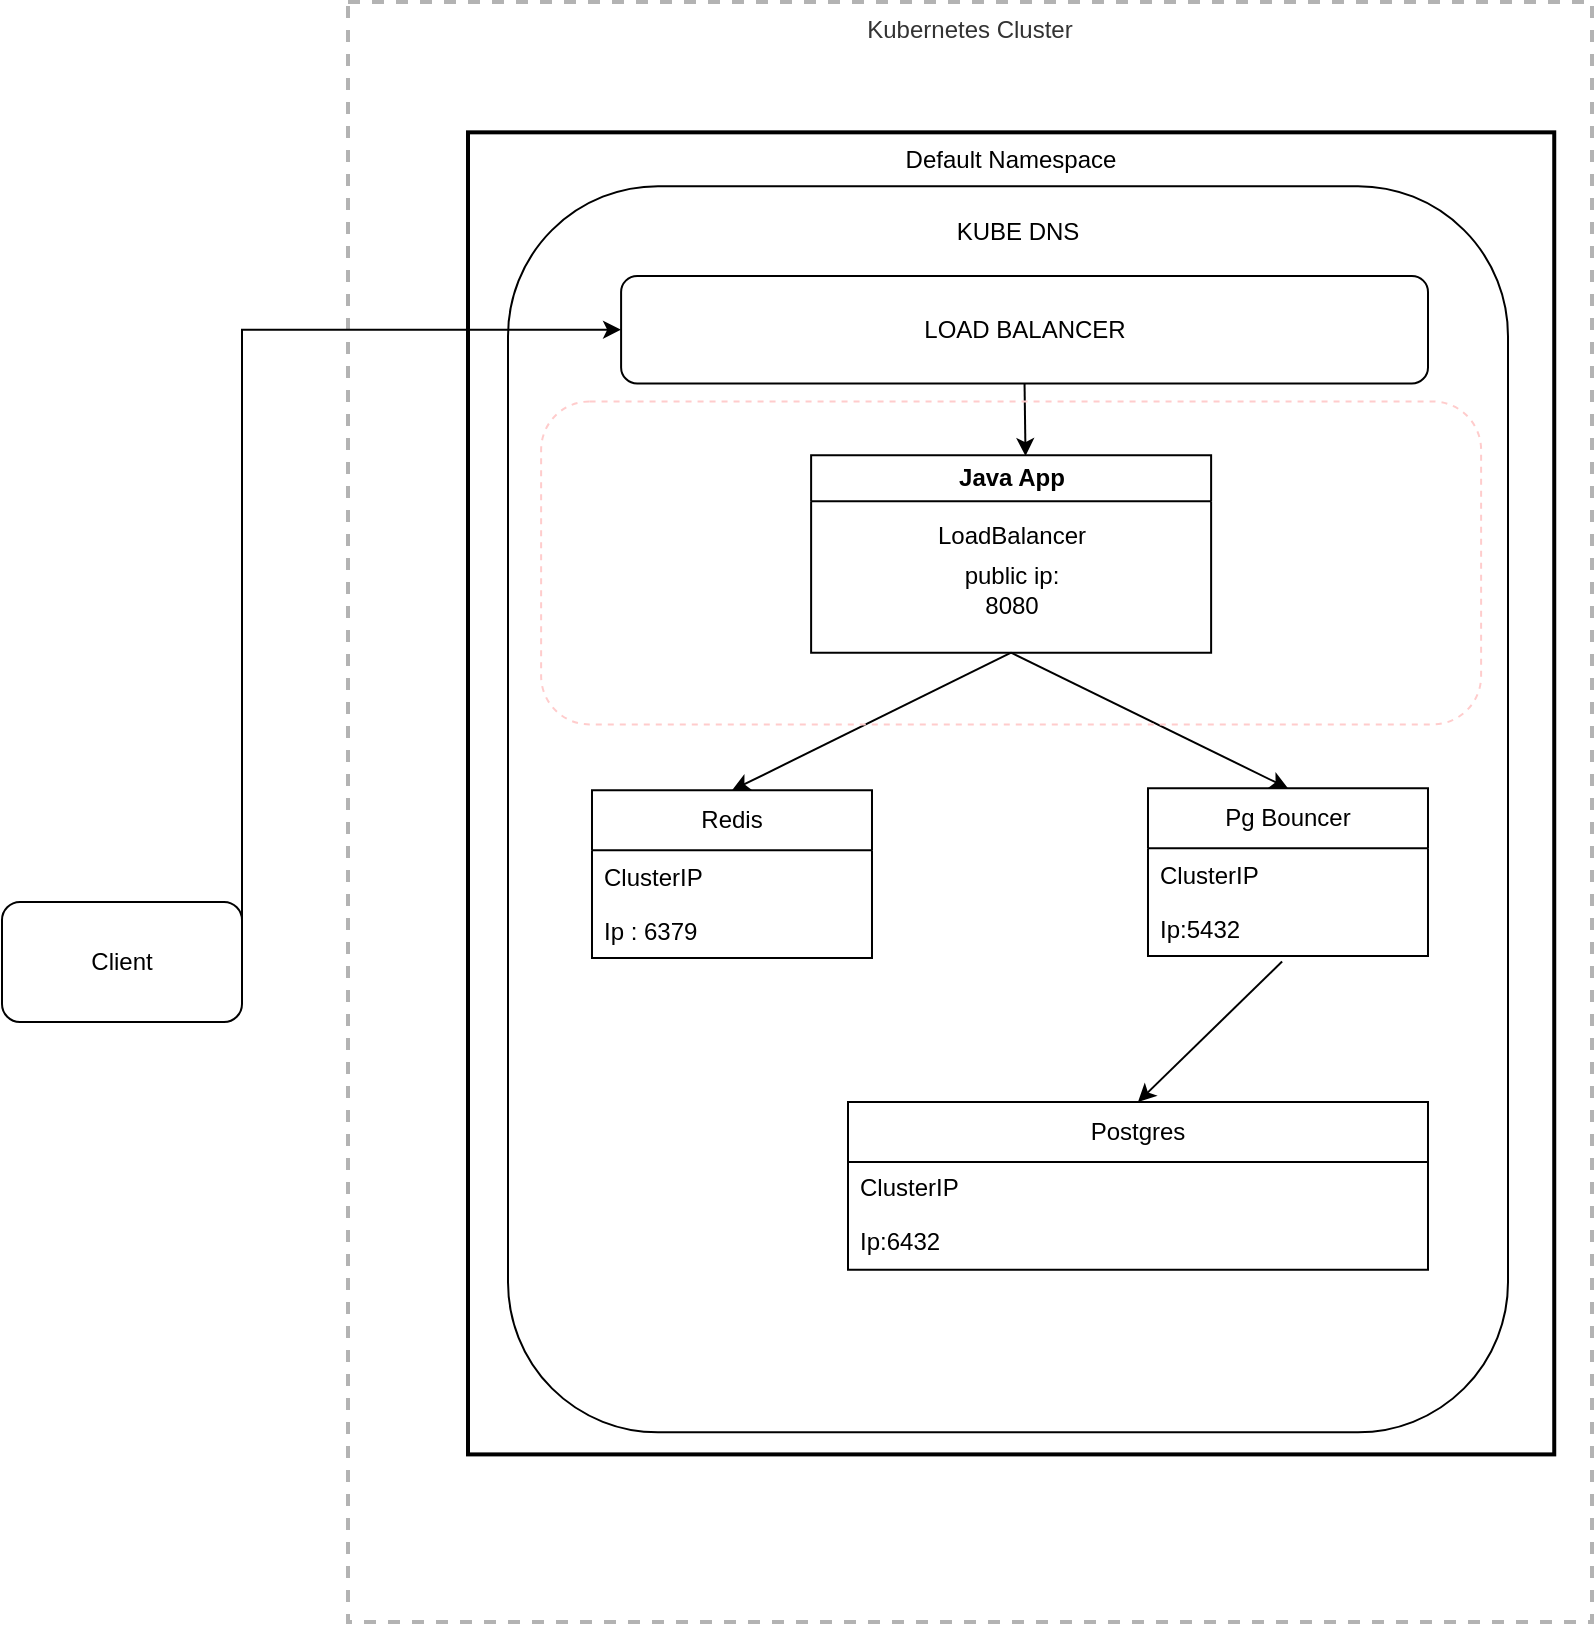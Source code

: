 <mxfile version="24.8.3">
  <diagram name="Page-1" id="35DsDOo8TJDjqIu3eQMQ">
    <mxGraphModel dx="1204" dy="772" grid="1" gridSize="10" guides="1" tooltips="1" connect="1" arrows="1" fold="1" page="1" pageScale="1" pageWidth="850" pageHeight="1100" math="0" shadow="0">
      <root>
        <mxCell id="0" />
        <mxCell id="1" parent="0" />
        <mxCell id="2" value="Kubernetes Cluster" style="whiteSpace=wrap;strokeWidth=2;verticalAlign=top;fillColor=none;dashed=1;fontColor=#333333;strokeColor=#B3B3B3;" parent="1" vertex="1">
          <mxGeometry x="193" y="70" width="622" height="810" as="geometry" />
        </mxCell>
        <mxCell id="3" value="Default Namespace" style="whiteSpace=wrap;strokeWidth=2;verticalAlign=top;" parent="2" vertex="1">
          <mxGeometry x="60" y="65.172" width="543.12" height="661.034" as="geometry" />
        </mxCell>
        <mxCell id="-cJ8gLcAglBvLV8tenTY-74" value="" style="rounded=1;whiteSpace=wrap;html=1;fillColor=none;strokeColor=#A9C4EB;dashed=1;" vertex="1" parent="3">
          <mxGeometry x="40.0" y="314.022" width="466.557" height="287.08" as="geometry" />
        </mxCell>
        <mxCell id="-cJ8gLcAglBvLV8tenTY-28" value="" style="rounded=1;whiteSpace=wrap;html=1;" vertex="1" parent="3">
          <mxGeometry x="20" y="26.91" width="500" height="623.09" as="geometry" />
        </mxCell>
        <mxCell id="-cJ8gLcAglBvLV8tenTY-37" style="rounded=0;orthogonalLoop=1;jettySize=auto;html=1;exitX=0.5;exitY=1;exitDx=0;exitDy=0;entryX=0.5;entryY=0;entryDx=0;entryDy=0;" edge="1" parent="3" source="-cJ8gLcAglBvLV8tenTY-19" target="-cJ8gLcAglBvLV8tenTY-33">
          <mxGeometry relative="1" as="geometry" />
        </mxCell>
        <mxCell id="-cJ8gLcAglBvLV8tenTY-43" style="rounded=0;orthogonalLoop=1;jettySize=auto;html=1;exitX=0.5;exitY=1;exitDx=0;exitDy=0;entryX=0.5;entryY=0;entryDx=0;entryDy=0;" edge="1" parent="3" source="-cJ8gLcAglBvLV8tenTY-19" target="-cJ8gLcAglBvLV8tenTY-38">
          <mxGeometry relative="1" as="geometry" />
        </mxCell>
        <mxCell id="-cJ8gLcAglBvLV8tenTY-19" value="Java App" style="swimlane;whiteSpace=wrap;html=1;" vertex="1" parent="3">
          <mxGeometry x="171.559" y="161.482" width="199.999" height="98.684" as="geometry" />
        </mxCell>
        <mxCell id="-cJ8gLcAglBvLV8tenTY-22" value="LoadBalancer" style="text;html=1;align=center;verticalAlign=middle;whiteSpace=wrap;rounded=0;" vertex="1" parent="-cJ8gLcAglBvLV8tenTY-19">
          <mxGeometry x="10.0" y="26.914" width="179.999" height="26.914" as="geometry" />
        </mxCell>
        <mxCell id="-cJ8gLcAglBvLV8tenTY-23" value="public ip: 8080" style="text;html=1;align=center;verticalAlign=middle;whiteSpace=wrap;rounded=0;" vertex="1" parent="-cJ8gLcAglBvLV8tenTY-19">
          <mxGeometry x="70.0" y="53.827" width="60.0" height="26.914" as="geometry" />
        </mxCell>
        <mxCell id="-cJ8gLcAglBvLV8tenTY-29" value="KUBE DNS" style="text;html=1;align=center;verticalAlign=middle;whiteSpace=wrap;rounded=0;" vertex="1" parent="3">
          <mxGeometry x="89.999" y="35.885" width="369.998" height="26.914" as="geometry" />
        </mxCell>
        <mxCell id="-cJ8gLcAglBvLV8tenTY-31" value="LOAD BALANCER" style="rounded=1;whiteSpace=wrap;html=1;" vertex="1" parent="3">
          <mxGeometry x="76.55" y="71.77" width="403.448" height="53.827" as="geometry" />
        </mxCell>
        <mxCell id="-cJ8gLcAglBvLV8tenTY-32" style="edgeStyle=orthogonalEdgeStyle;rounded=0;orthogonalLoop=1;jettySize=auto;html=1;exitX=0.5;exitY=1;exitDx=0;exitDy=0;entryX=0.536;entryY=0.004;entryDx=0;entryDy=0;entryPerimeter=0;" edge="1" parent="3" source="-cJ8gLcAglBvLV8tenTY-31" target="-cJ8gLcAglBvLV8tenTY-19">
          <mxGeometry relative="1" as="geometry" />
        </mxCell>
        <mxCell id="-cJ8gLcAglBvLV8tenTY-33" value="Redis" style="swimlane;fontStyle=0;childLayout=stackLayout;horizontal=1;startSize=30;horizontalStack=0;resizeParent=1;resizeParentMax=0;resizeLast=0;collapsible=1;marginBottom=0;whiteSpace=wrap;html=1;" vertex="1" parent="3">
          <mxGeometry x="61.997" y="328.991" width="139.999" height="83.827" as="geometry" />
        </mxCell>
        <mxCell id="-cJ8gLcAglBvLV8tenTY-34" value="ClusterIP" style="text;strokeColor=none;fillColor=none;align=left;verticalAlign=middle;spacingLeft=4;spacingRight=4;overflow=hidden;points=[[0,0.5],[1,0.5]];portConstraint=eastwest;rotatable=0;whiteSpace=wrap;html=1;" vertex="1" parent="-cJ8gLcAglBvLV8tenTY-33">
          <mxGeometry y="30" width="139.999" height="26.914" as="geometry" />
        </mxCell>
        <mxCell id="-cJ8gLcAglBvLV8tenTY-35" value="Ip : 6379" style="text;strokeColor=none;fillColor=none;align=left;verticalAlign=middle;spacingLeft=4;spacingRight=4;overflow=hidden;points=[[0,0.5],[1,0.5]];portConstraint=eastwest;rotatable=0;whiteSpace=wrap;html=1;" vertex="1" parent="-cJ8gLcAglBvLV8tenTY-33">
          <mxGeometry y="56.914" width="139.999" height="26.914" as="geometry" />
        </mxCell>
        <mxCell id="-cJ8gLcAglBvLV8tenTY-38" value="Pg Bouncer" style="swimlane;fontStyle=0;childLayout=stackLayout;horizontal=1;startSize=30;horizontalStack=0;resizeParent=1;resizeParentMax=0;resizeLast=0;collapsible=1;marginBottom=0;whiteSpace=wrap;html=1;" vertex="1" parent="3">
          <mxGeometry x="339.995" y="327.991" width="139.999" height="83.827" as="geometry" />
        </mxCell>
        <mxCell id="-cJ8gLcAglBvLV8tenTY-39" value="ClusterIP" style="text;strokeColor=none;fillColor=none;align=left;verticalAlign=middle;spacingLeft=4;spacingRight=4;overflow=hidden;points=[[0,0.5],[1,0.5]];portConstraint=eastwest;rotatable=0;whiteSpace=wrap;html=1;" vertex="1" parent="-cJ8gLcAglBvLV8tenTY-38">
          <mxGeometry y="30" width="139.999" height="26.914" as="geometry" />
        </mxCell>
        <mxCell id="-cJ8gLcAglBvLV8tenTY-40" value="Ip:5432" style="text;strokeColor=none;fillColor=none;align=left;verticalAlign=middle;spacingLeft=4;spacingRight=4;overflow=hidden;points=[[0,0.5],[1,0.5]];portConstraint=eastwest;rotatable=0;whiteSpace=wrap;html=1;" vertex="1" parent="-cJ8gLcAglBvLV8tenTY-38">
          <mxGeometry y="56.914" width="139.999" height="26.914" as="geometry" />
        </mxCell>
        <mxCell id="-cJ8gLcAglBvLV8tenTY-44" value="Postgres" style="swimlane;fontStyle=0;childLayout=stackLayout;horizontal=1;startSize=30;horizontalStack=0;resizeParent=1;resizeParentMax=0;resizeLast=0;collapsible=1;marginBottom=0;whiteSpace=wrap;html=1;" vertex="1" parent="3">
          <mxGeometry x="189.999" y="484.826" width="289.998" height="83.827" as="geometry" />
        </mxCell>
        <mxCell id="-cJ8gLcAglBvLV8tenTY-45" value="ClusterIP" style="text;strokeColor=none;fillColor=none;align=left;verticalAlign=middle;spacingLeft=4;spacingRight=4;overflow=hidden;points=[[0,0.5],[1,0.5]];portConstraint=eastwest;rotatable=0;whiteSpace=wrap;html=1;" vertex="1" parent="-cJ8gLcAglBvLV8tenTY-44">
          <mxGeometry y="30" width="289.998" height="26.914" as="geometry" />
        </mxCell>
        <mxCell id="-cJ8gLcAglBvLV8tenTY-46" value="Ip:6432" style="text;strokeColor=none;fillColor=none;align=left;verticalAlign=middle;spacingLeft=4;spacingRight=4;overflow=hidden;points=[[0,0.5],[1,0.5]];portConstraint=eastwest;rotatable=0;whiteSpace=wrap;html=1;" vertex="1" parent="-cJ8gLcAglBvLV8tenTY-44">
          <mxGeometry y="56.914" width="289.998" height="26.914" as="geometry" />
        </mxCell>
        <mxCell id="-cJ8gLcAglBvLV8tenTY-49" value="" style="endArrow=classic;html=1;rounded=0;entryX=0.5;entryY=0;entryDx=0;entryDy=0;exitX=0.479;exitY=1.103;exitDx=0;exitDy=0;exitPerimeter=0;" edge="1" parent="3" source="-cJ8gLcAglBvLV8tenTY-40" target="-cJ8gLcAglBvLV8tenTY-44">
          <mxGeometry width="50" height="50" relative="1" as="geometry">
            <mxPoint x="439.995" y="394.732" as="sourcePoint" />
            <mxPoint x="389.995" y="439.588" as="targetPoint" />
          </mxGeometry>
        </mxCell>
        <mxCell id="-cJ8gLcAglBvLV8tenTY-51" value="" style="rounded=1;whiteSpace=wrap;html=1;dashed=1;fillColor=none;strokeColor=#FFCCCC;" vertex="1" parent="3">
          <mxGeometry x="36.56" y="134.569" width="469.997" height="161.482" as="geometry" />
        </mxCell>
        <mxCell id="-cJ8gLcAglBvLV8tenTY-26" style="edgeStyle=orthogonalEdgeStyle;rounded=0;orthogonalLoop=1;jettySize=auto;html=1;exitX=1;exitY=0.5;exitDx=0;exitDy=0;entryX=0;entryY=0.5;entryDx=0;entryDy=0;" edge="1" parent="1" source="-cJ8gLcAglBvLV8tenTY-12" target="-cJ8gLcAglBvLV8tenTY-31">
          <mxGeometry relative="1" as="geometry">
            <mxPoint x="140" y="240" as="targetPoint" />
            <Array as="points">
              <mxPoint x="140" y="234" />
            </Array>
          </mxGeometry>
        </mxCell>
        <mxCell id="-cJ8gLcAglBvLV8tenTY-12" value="Client" style="rounded=1;whiteSpace=wrap;html=1;" vertex="1" parent="1">
          <mxGeometry x="20" y="520" width="120" height="60" as="geometry" />
        </mxCell>
      </root>
    </mxGraphModel>
  </diagram>
</mxfile>
